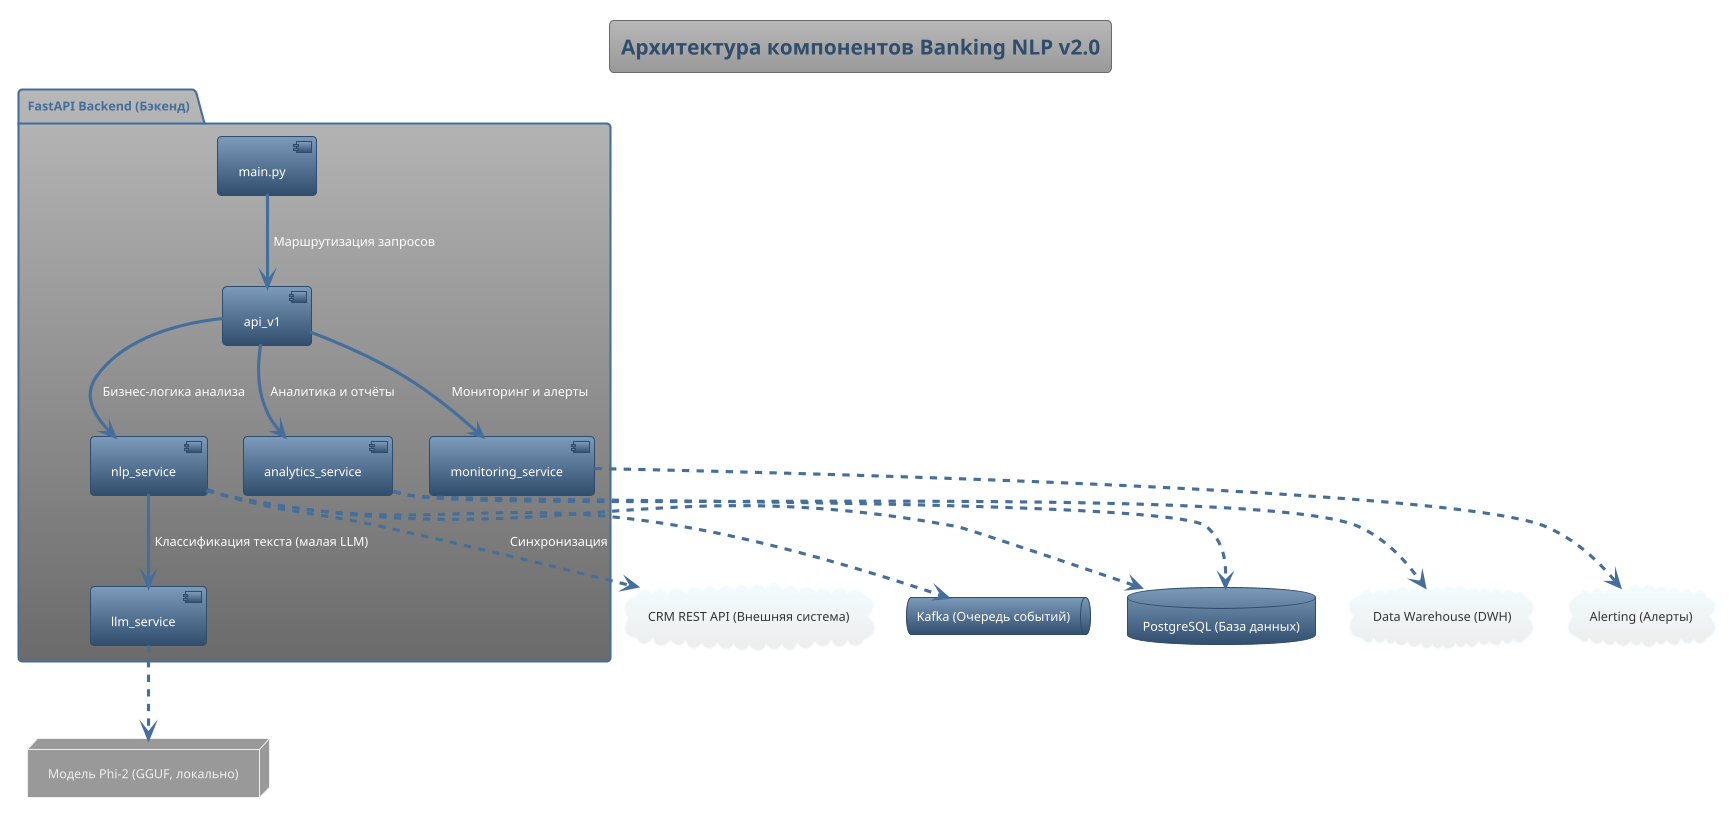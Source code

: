 @startuml
!theme spacelab
title Архитектура компонентов Banking NLP v2.0

package "FastAPI Backend (Бэкенд)" {
  [main.py] --> [api_v1] : "Маршрутизация запросов"
  [api_v1]  --> [nlp_service] : "Бизнес-логика анализа"
  [api_v1]  --> [analytics_service] : "Аналитика и отчёты"
  [api_v1]  --> [monitoring_service] : "Мониторинг и алерты"
  [nlp_service] --> [llm_service] : "Классификация текста (малая LLM)"
}

database "PostgreSQL (База данных)" as DB
queue "Kafka (Очередь событий)" as MQ
cloud "CRM REST API (Внешняя система)" as CRM
cloud "Data Warehouse (DWH)" as DWH
cloud "Alerting (Алерты)" as Alert
node "Модель Phi-2 (GGUF, локально)" as LLM_MODEL

[llm_service] ..> LLM_MODEL : "Загрузка и инференс модели"
[nlp_service] ..> DB : "Хранение результатов"
[analytics_service] ..> DB : "Запросы к данным"
[analytics_service] ..> DWH : "Выгрузка аналитики"
[nlp_service] ..> CRM : "Синхронизация клиентов"
[monitoring_service] ..> Alert : "Отправка алертов"
[nlp_service] ..> MQ : "Публикация событий"
@enduml
